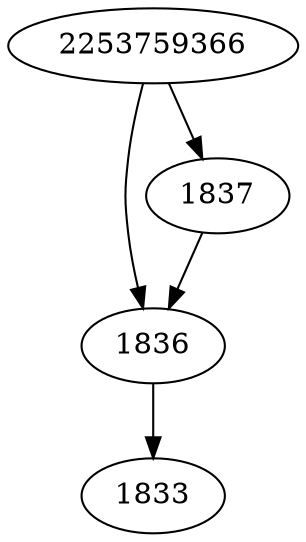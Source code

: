strict digraph  {
1833;
1836;
1837;
2253759366;
1836 -> 1833;
1837 -> 1836;
2253759366 -> 1836;
2253759366 -> 1837;
}
